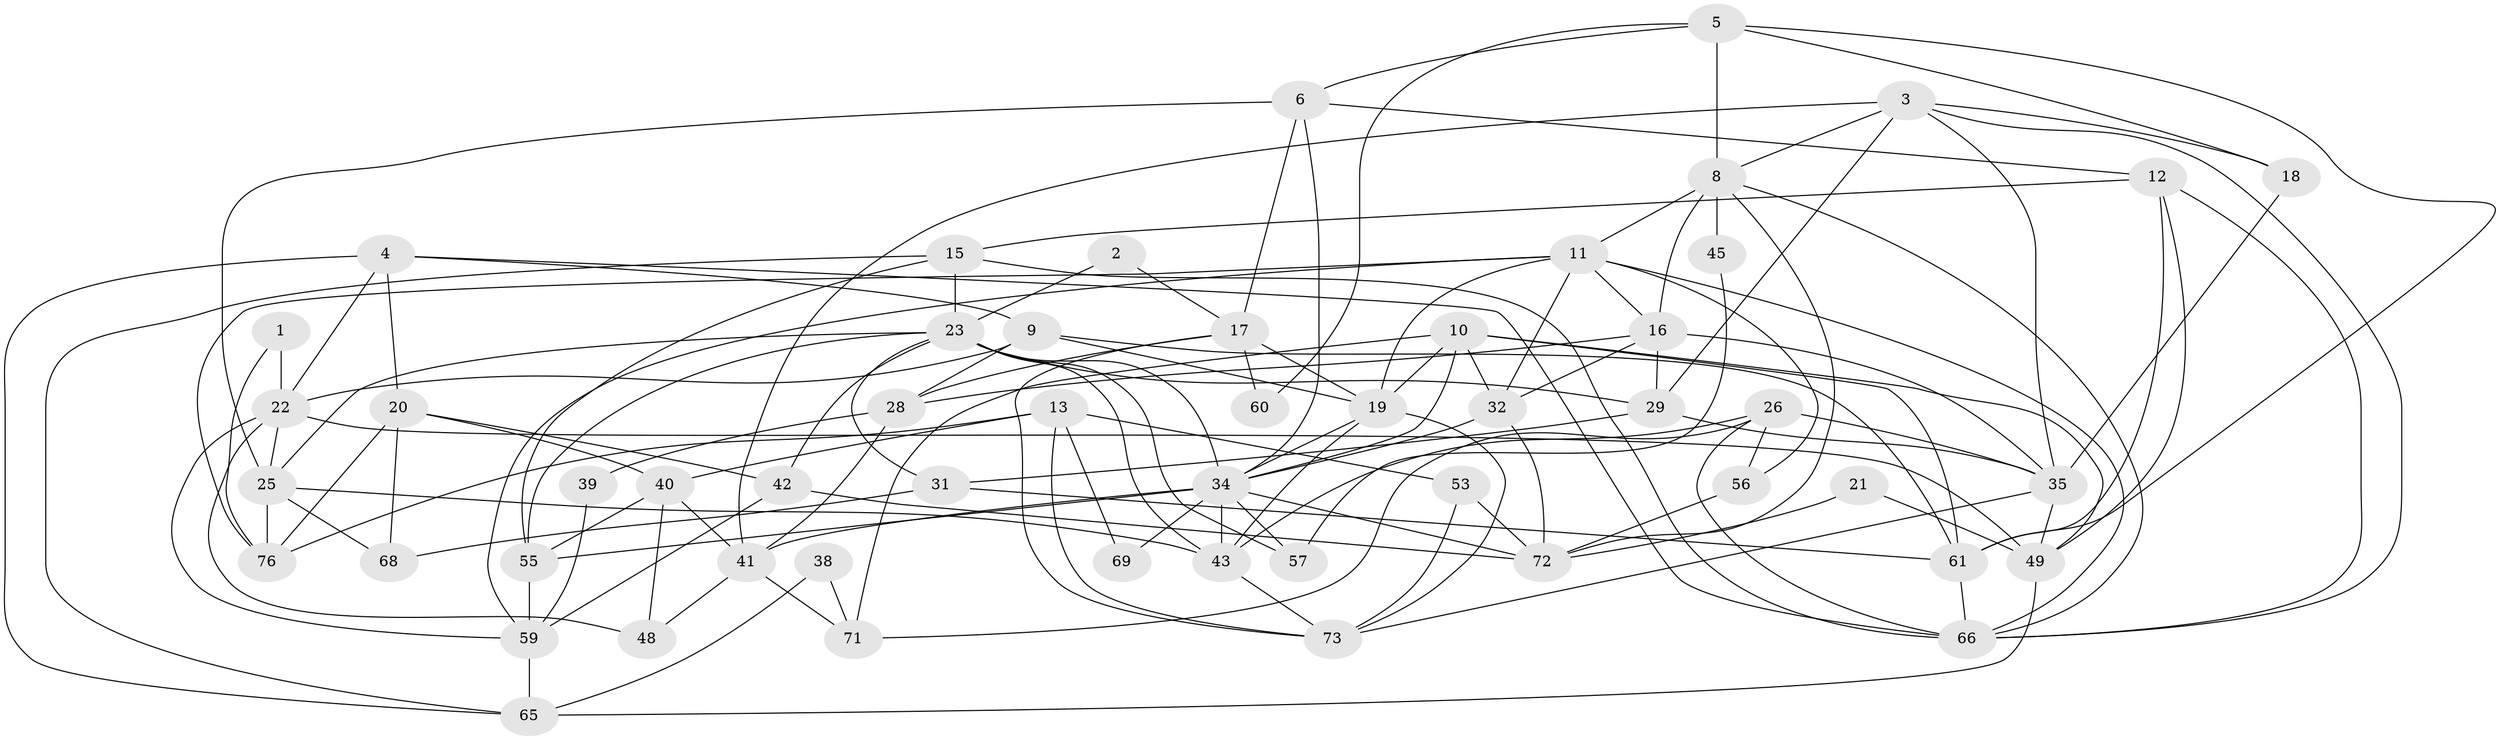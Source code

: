 // original degree distribution, {2: 0.16666666666666666, 4: 0.25, 5: 0.23809523809523808, 3: 0.21428571428571427, 6: 0.08333333333333333, 7: 0.047619047619047616}
// Generated by graph-tools (version 1.1) at 2025/41/03/06/25 10:41:53]
// undirected, 53 vertices, 132 edges
graph export_dot {
graph [start="1"]
  node [color=gray90,style=filled];
  1 [super="+75"];
  2;
  3 [super="+33"];
  4 [super="+14"];
  5 [super="+36"];
  6 [super="+7"];
  8 [super="+70"];
  9 [super="+80"];
  10 [super="+30"];
  11 [super="+46"];
  12 [super="+37"];
  13 [super="+47"];
  15 [super="+82"];
  16 [super="+67"];
  17 [super="+58"];
  18;
  19 [super="+44"];
  20 [super="+24"];
  21;
  22 [super="+27"];
  23 [super="+50"];
  25 [super="+84"];
  26;
  28 [super="+52"];
  29 [super="+81"];
  31;
  32 [super="+79"];
  34 [super="+54"];
  35 [super="+62"];
  38;
  39;
  40;
  41 [super="+63"];
  42 [super="+74"];
  43 [super="+83"];
  45;
  48;
  49 [super="+51"];
  53;
  55;
  56;
  57;
  59 [super="+64"];
  60;
  61;
  65;
  66 [super="+78"];
  68;
  69;
  71;
  72 [super="+77"];
  73;
  76;
  1 -- 76;
  1 -- 22 [weight=2];
  2 -- 23;
  2 -- 17;
  3 -- 66;
  3 -- 41;
  3 -- 8;
  3 -- 35;
  3 -- 18;
  3 -- 29;
  4 -- 22;
  4 -- 20;
  4 -- 66;
  4 -- 9;
  4 -- 65;
  5 -- 18;
  5 -- 60;
  5 -- 61;
  5 -- 6;
  5 -- 8;
  6 -- 34;
  6 -- 17;
  6 -- 25;
  6 -- 12;
  8 -- 16 [weight=2];
  8 -- 66;
  8 -- 72;
  8 -- 45;
  8 -- 11;
  9 -- 19;
  9 -- 28;
  9 -- 61;
  9 -- 22;
  10 -- 32;
  10 -- 19;
  10 -- 71;
  10 -- 49;
  10 -- 34;
  10 -- 61;
  11 -- 76;
  11 -- 32;
  11 -- 16;
  11 -- 66;
  11 -- 56;
  11 -- 19;
  11 -- 59;
  12 -- 66;
  12 -- 61;
  12 -- 49;
  12 -- 15;
  13 -- 76;
  13 -- 53;
  13 -- 69;
  13 -- 40;
  13 -- 73;
  15 -- 23;
  15 -- 66;
  15 -- 65;
  15 -- 55;
  16 -- 28;
  16 -- 29;
  16 -- 35;
  16 -- 32;
  17 -- 73;
  17 -- 28;
  17 -- 60;
  17 -- 19;
  18 -- 35;
  19 -- 73;
  19 -- 34;
  19 -- 43;
  20 -- 76;
  20 -- 68;
  20 -- 40;
  20 -- 42;
  21 -- 72;
  21 -- 49;
  22 -- 25;
  22 -- 48;
  22 -- 59;
  22 -- 49 [weight=2];
  23 -- 29;
  23 -- 31;
  23 -- 34;
  23 -- 55;
  23 -- 25;
  23 -- 43;
  23 -- 57;
  23 -- 42;
  25 -- 68;
  25 -- 43;
  25 -- 76;
  26 -- 66;
  26 -- 71;
  26 -- 43;
  26 -- 56;
  26 -- 35;
  28 -- 39;
  28 -- 41;
  29 -- 31;
  29 -- 35;
  31 -- 61;
  31 -- 68;
  32 -- 34;
  32 -- 72;
  34 -- 57;
  34 -- 69;
  34 -- 55;
  34 -- 72;
  34 -- 41 [weight=2];
  34 -- 43;
  35 -- 73;
  35 -- 49;
  38 -- 65;
  38 -- 71;
  39 -- 59;
  40 -- 55;
  40 -- 41;
  40 -- 48;
  41 -- 48;
  41 -- 71;
  42 -- 72;
  42 -- 59;
  43 -- 73;
  45 -- 57;
  49 -- 65;
  53 -- 73;
  53 -- 72;
  55 -- 59;
  56 -- 72;
  59 -- 65;
  61 -- 66;
}
